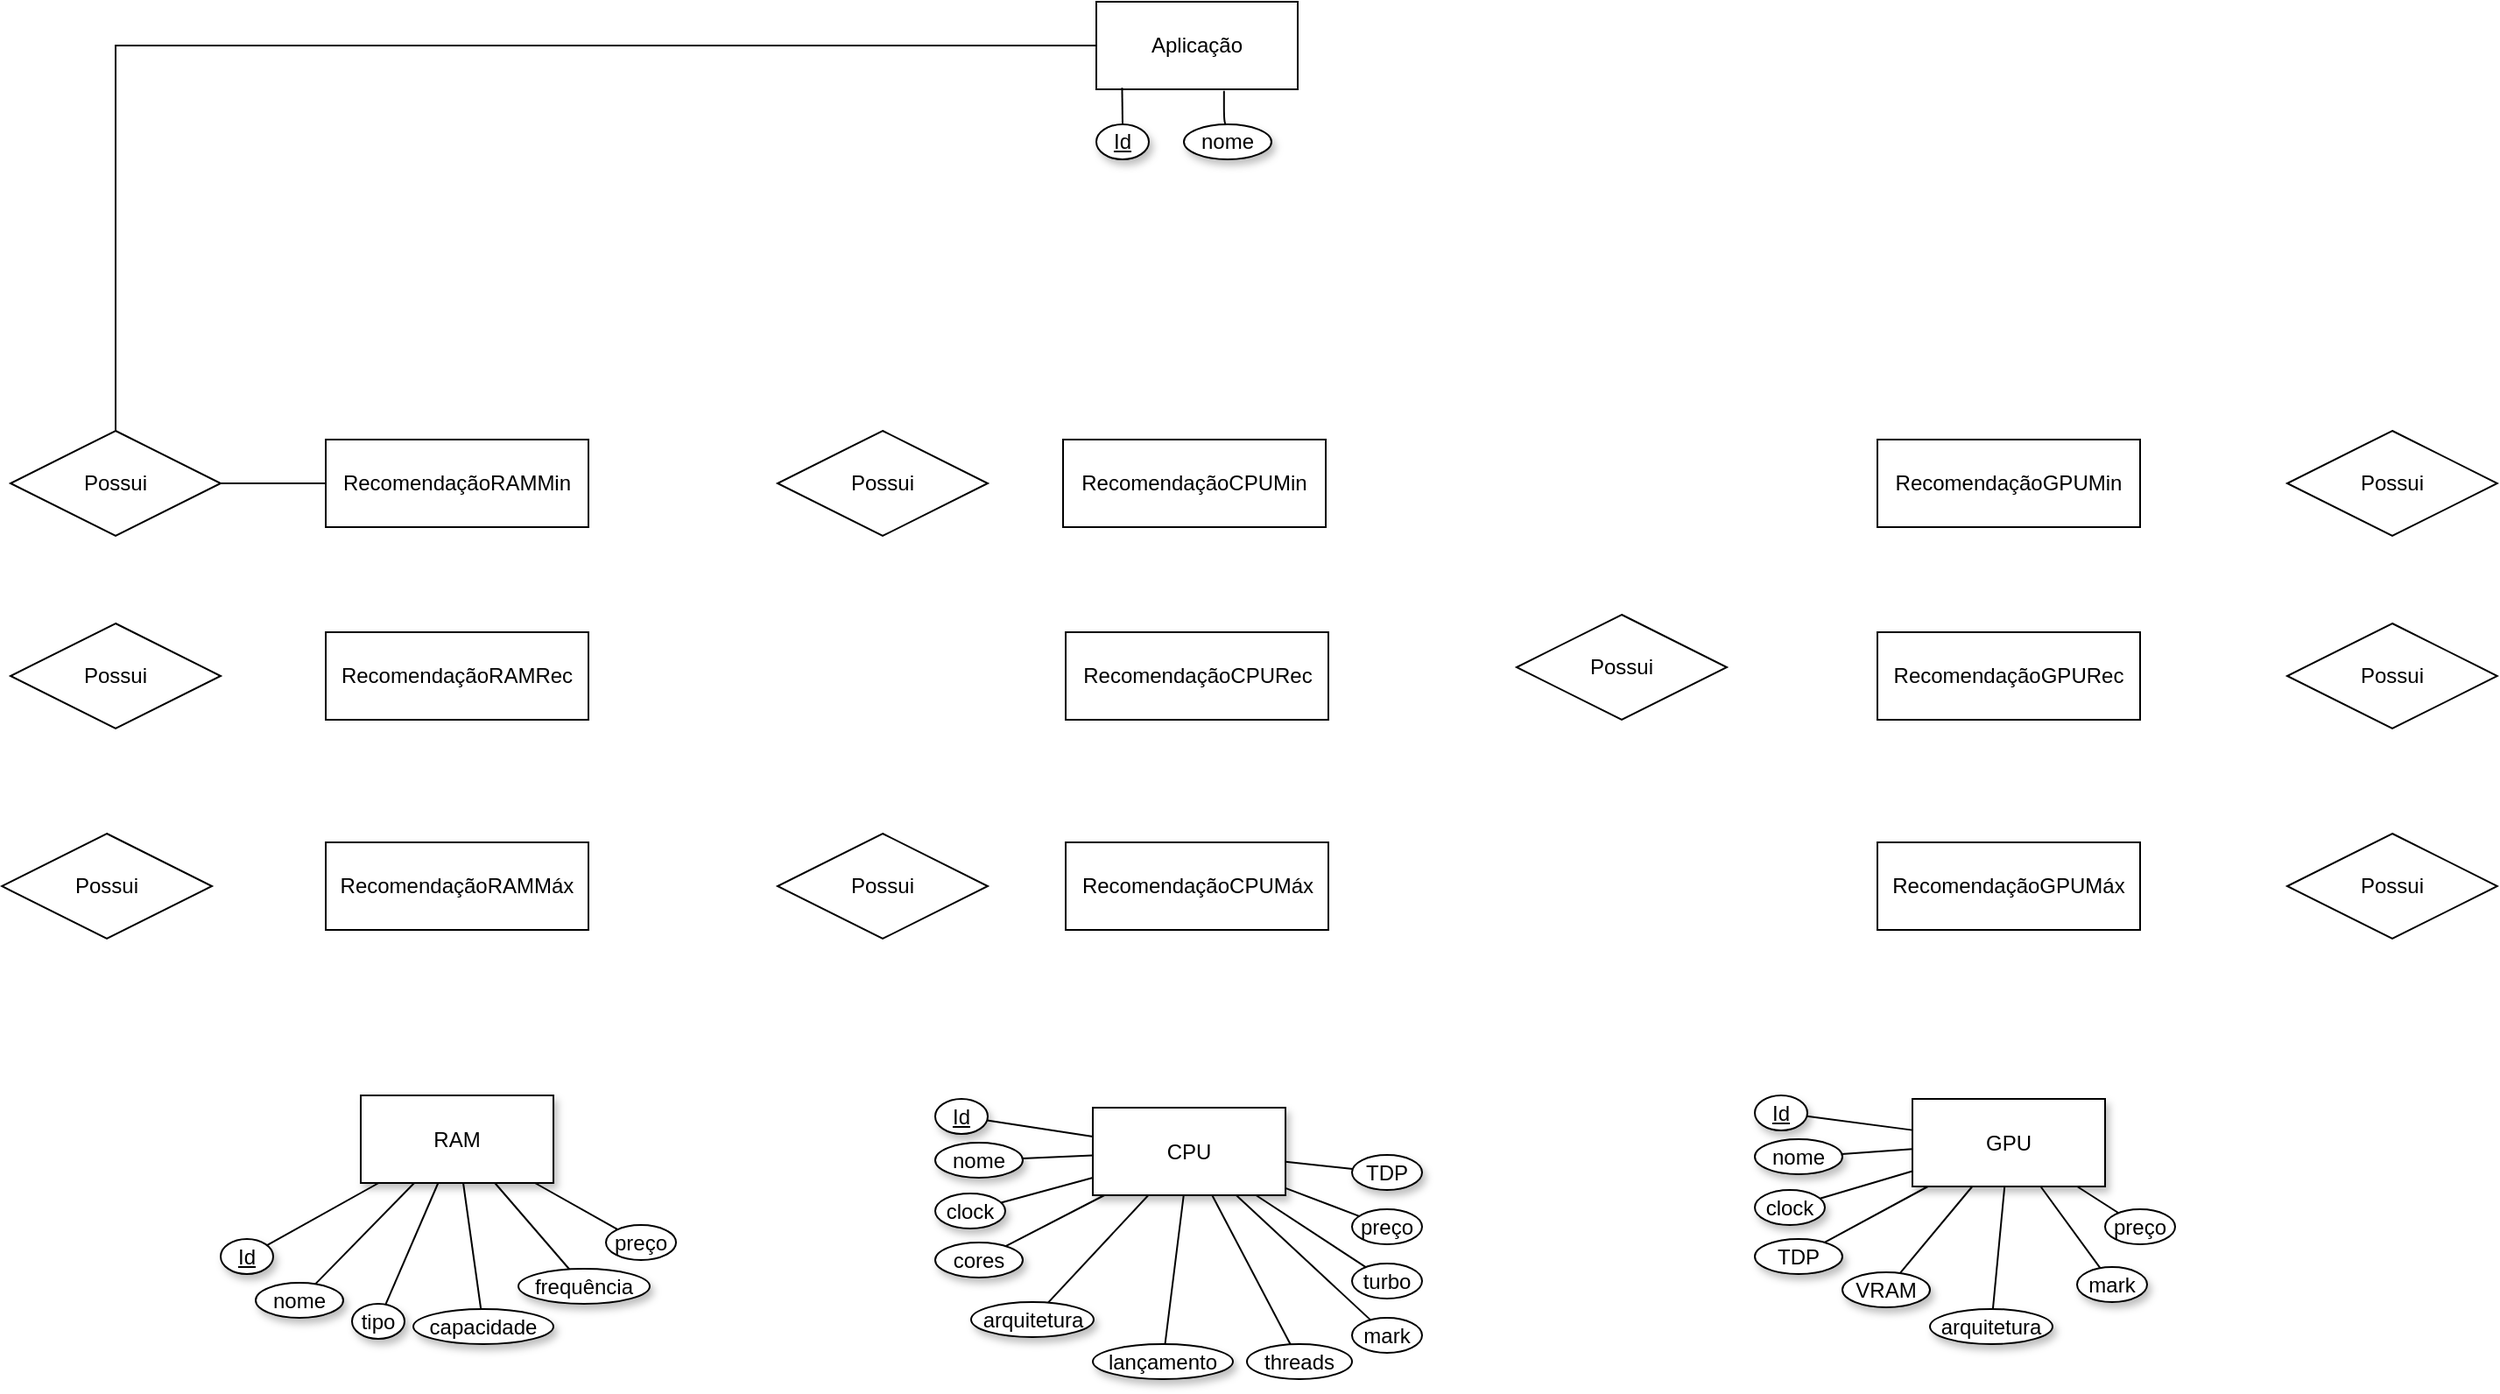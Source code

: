 <mxfile version="18.1.3" type="github">
  <diagram id="YQtO5Ex4R_F4Qzg8agzU" name="Page-1">
    <mxGraphModel dx="1824" dy="1096" grid="1" gridSize="10" guides="1" tooltips="1" connect="1" arrows="1" fold="1" page="1" pageScale="1" pageWidth="1600" pageHeight="900" math="0" shadow="0">
      <root>
        <mxCell id="0" />
        <mxCell id="1" parent="0" />
        <mxCell id="tERFguT32TLyUtuzeY03-4" value="CPU" style="whiteSpace=wrap;html=1;align=center;gradientColor=none;rounded=0;glass=0;sketch=0;shadow=1;" parent="1" vertex="1">
          <mxGeometry x="688" y="681.5" width="110" height="50" as="geometry" />
        </mxCell>
        <mxCell id="tERFguT32TLyUtuzeY03-8" value="nome" style="ellipse;whiteSpace=wrap;html=1;align=center;shadow=1;" parent="1" vertex="1">
          <mxGeometry x="598" y="701.5" width="50" height="20" as="geometry" />
        </mxCell>
        <mxCell id="tERFguT32TLyUtuzeY03-10" value="Id" style="ellipse;whiteSpace=wrap;html=1;align=center;fontStyle=4;shadow=1;" parent="1" vertex="1">
          <mxGeometry x="598" y="676.5" width="30" height="20" as="geometry" />
        </mxCell>
        <mxCell id="tERFguT32TLyUtuzeY03-12" value="clock" style="ellipse;whiteSpace=wrap;html=1;align=center;shadow=1;" parent="1" vertex="1">
          <mxGeometry x="598" y="730.5" width="40" height="20" as="geometry" />
        </mxCell>
        <mxCell id="tERFguT32TLyUtuzeY03-14" value="cores" style="ellipse;whiteSpace=wrap;html=1;align=center;shadow=1;" parent="1" vertex="1">
          <mxGeometry x="598" y="758.5" width="50" height="20" as="geometry" />
        </mxCell>
        <mxCell id="tERFguT32TLyUtuzeY03-16" value="arquitetura" style="ellipse;whiteSpace=wrap;html=1;align=center;shadow=1;" parent="1" vertex="1">
          <mxGeometry x="618.5" y="792.5" width="70" height="20" as="geometry" />
        </mxCell>
        <mxCell id="tERFguT32TLyUtuzeY03-18" value="lançamento" style="ellipse;whiteSpace=wrap;html=1;align=center;shadow=1;" parent="1" vertex="1">
          <mxGeometry x="688" y="816.5" width="80" height="20" as="geometry" />
        </mxCell>
        <mxCell id="tERFguT32TLyUtuzeY03-56" value="threads" style="ellipse;whiteSpace=wrap;html=1;align=center;" parent="1" vertex="1">
          <mxGeometry x="776" y="816.5" width="60" height="20" as="geometry" />
        </mxCell>
        <mxCell id="tERFguT32TLyUtuzeY03-59" value="turbo" style="ellipse;whiteSpace=wrap;html=1;align=center;" parent="1" vertex="1">
          <mxGeometry x="836" y="770.5" width="40" height="20" as="geometry" />
        </mxCell>
        <mxCell id="tERFguT32TLyUtuzeY03-60" value="mark" style="ellipse;whiteSpace=wrap;html=1;align=center;" parent="1" vertex="1">
          <mxGeometry x="836" y="801.5" width="40" height="20" as="geometry" />
        </mxCell>
        <mxCell id="tERFguT32TLyUtuzeY03-102" value="Aplicação" style="whiteSpace=wrap;html=1;align=center;rounded=0;shadow=0;glass=0;sketch=0;gradientColor=none;" parent="1" vertex="1">
          <mxGeometry x="690" y="50" width="115" height="50" as="geometry" />
        </mxCell>
        <mxCell id="lwpbDisR-xc3fSGDTDsN-49" style="edgeStyle=orthogonalEdgeStyle;rounded=1;orthogonalLoop=1;jettySize=auto;html=1;exitX=0.5;exitY=0;exitDx=0;exitDy=0;entryX=0.128;entryY=0.983;entryDx=0;entryDy=0;entryPerimeter=0;endArrow=none;endFill=0;" parent="1" source="tERFguT32TLyUtuzeY03-104" target="tERFguT32TLyUtuzeY03-102" edge="1">
          <mxGeometry relative="1" as="geometry" />
        </mxCell>
        <mxCell id="tERFguT32TLyUtuzeY03-104" value="Id" style="ellipse;whiteSpace=wrap;html=1;align=center;fontStyle=4;shadow=1;" parent="1" vertex="1">
          <mxGeometry x="690" y="120" width="30" height="20" as="geometry" />
        </mxCell>
        <mxCell id="lwpbDisR-xc3fSGDTDsN-50" style="edgeStyle=orthogonalEdgeStyle;rounded=1;orthogonalLoop=1;jettySize=auto;html=1;exitX=0.5;exitY=0;exitDx=0;exitDy=0;entryX=0.634;entryY=1.017;entryDx=0;entryDy=0;entryPerimeter=0;endArrow=none;endFill=0;" parent="1" source="tERFguT32TLyUtuzeY03-105" target="tERFguT32TLyUtuzeY03-102" edge="1">
          <mxGeometry relative="1" as="geometry" />
        </mxCell>
        <mxCell id="tERFguT32TLyUtuzeY03-105" value="nome" style="ellipse;whiteSpace=wrap;html=1;align=center;shadow=1;" parent="1" vertex="1">
          <mxGeometry x="740" y="120" width="50" height="20" as="geometry" />
        </mxCell>
        <mxCell id="lwpbDisR-xc3fSGDTDsN-1" value="GPU" style="whiteSpace=wrap;html=1;align=center;shadow=1;" parent="1" vertex="1">
          <mxGeometry x="1156" y="676.5" width="110" height="50" as="geometry" />
        </mxCell>
        <mxCell id="lwpbDisR-xc3fSGDTDsN-9" value="VRAM" style="ellipse;whiteSpace=wrap;html=1;align=center;shadow=1;" parent="1" vertex="1">
          <mxGeometry x="1116" y="775.5" width="50" height="20" as="geometry" />
        </mxCell>
        <mxCell id="lwpbDisR-xc3fSGDTDsN-11" value="arquitetura" style="ellipse;whiteSpace=wrap;html=1;align=center;shadow=1;" parent="1" vertex="1">
          <mxGeometry x="1166" y="796.5" width="70" height="20" as="geometry" />
        </mxCell>
        <mxCell id="lwpbDisR-xc3fSGDTDsN-13" value="mark" style="ellipse;whiteSpace=wrap;html=1;align=center;shadow=1;" parent="1" vertex="1">
          <mxGeometry x="1250" y="772.5" width="40" height="20" as="geometry" />
        </mxCell>
        <mxCell id="lwpbDisR-xc3fSGDTDsN-19" value="nome" style="ellipse;whiteSpace=wrap;html=1;align=center;shadow=1;" parent="1" vertex="1">
          <mxGeometry x="1066" y="699.5" width="50" height="20" as="geometry" />
        </mxCell>
        <mxCell id="lwpbDisR-xc3fSGDTDsN-21" value="Id" style="ellipse;whiteSpace=wrap;html=1;align=center;fontStyle=4;shadow=1;" parent="1" vertex="1">
          <mxGeometry x="1066" y="674.5" width="30" height="20" as="geometry" />
        </mxCell>
        <mxCell id="lwpbDisR-xc3fSGDTDsN-23" value="clock" style="ellipse;whiteSpace=wrap;html=1;align=center;shadow=1;" parent="1" vertex="1">
          <mxGeometry x="1066" y="728.5" width="40" height="20" as="geometry" />
        </mxCell>
        <mxCell id="lwpbDisR-xc3fSGDTDsN-25" value="TDP" style="ellipse;whiteSpace=wrap;html=1;align=center;shadow=1;" parent="1" vertex="1">
          <mxGeometry x="1066" y="756.5" width="50" height="20" as="geometry" />
        </mxCell>
        <mxCell id="lwpbDisR-xc3fSGDTDsN-60" value="preço" style="ellipse;whiteSpace=wrap;html=1;align=center;" parent="1" vertex="1">
          <mxGeometry x="836" y="739.5" width="40" height="20" as="geometry" />
        </mxCell>
        <mxCell id="lwpbDisR-xc3fSGDTDsN-63" value="preço" style="ellipse;whiteSpace=wrap;html=1;align=center;" parent="1" vertex="1">
          <mxGeometry x="1266" y="739.5" width="40" height="20" as="geometry" />
        </mxCell>
        <mxCell id="qaPfeTKIK64BJFO82gaC-2" value="RecomendaçãoCPUMin" style="whiteSpace=wrap;html=1;align=center;" vertex="1" parent="1">
          <mxGeometry x="671" y="300" width="150" height="50" as="geometry" />
        </mxCell>
        <mxCell id="qaPfeTKIK64BJFO82gaC-3" value="RecomendaçãoCPURec" style="whiteSpace=wrap;html=1;align=center;" vertex="1" parent="1">
          <mxGeometry x="672.5" y="410" width="150" height="50" as="geometry" />
        </mxCell>
        <mxCell id="qaPfeTKIK64BJFO82gaC-4" value="RecomendaçãoCPUMáx" style="whiteSpace=wrap;html=1;align=center;" vertex="1" parent="1">
          <mxGeometry x="672.5" y="530" width="150" height="50" as="geometry" />
        </mxCell>
        <mxCell id="qaPfeTKIK64BJFO82gaC-5" value="RecomendaçãoGPUMáx" style="whiteSpace=wrap;html=1;align=center;" vertex="1" parent="1">
          <mxGeometry x="1136" y="530" width="150" height="50" as="geometry" />
        </mxCell>
        <mxCell id="qaPfeTKIK64BJFO82gaC-6" value="RecomendaçãoGPURec" style="whiteSpace=wrap;html=1;align=center;" vertex="1" parent="1">
          <mxGeometry x="1136" y="410" width="150" height="50" as="geometry" />
        </mxCell>
        <mxCell id="qaPfeTKIK64BJFO82gaC-7" value="RecomendaçãoRAMMáx" style="whiteSpace=wrap;html=1;align=center;" vertex="1" parent="1">
          <mxGeometry x="250" y="530" width="150" height="50" as="geometry" />
        </mxCell>
        <mxCell id="qaPfeTKIK64BJFO82gaC-8" value="RecomendaçãoGPUMin" style="whiteSpace=wrap;html=1;align=center;" vertex="1" parent="1">
          <mxGeometry x="1136" y="300" width="150" height="50" as="geometry" />
        </mxCell>
        <mxCell id="qaPfeTKIK64BJFO82gaC-9" value="RecomendaçãoRAMRec" style="whiteSpace=wrap;html=1;align=center;" vertex="1" parent="1">
          <mxGeometry x="250" y="410" width="150" height="50" as="geometry" />
        </mxCell>
        <mxCell id="qaPfeTKIK64BJFO82gaC-10" value="RecomendaçãoRAMMin" style="whiteSpace=wrap;html=1;align=center;" vertex="1" parent="1">
          <mxGeometry x="250" y="300" width="150" height="50" as="geometry" />
        </mxCell>
        <mxCell id="qaPfeTKIK64BJFO82gaC-14" value="RAM" style="whiteSpace=wrap;html=1;align=center;gradientColor=none;rounded=0;glass=0;sketch=0;shadow=1;" vertex="1" parent="1">
          <mxGeometry x="270" y="674.5" width="110" height="50" as="geometry" />
        </mxCell>
        <mxCell id="qaPfeTKIK64BJFO82gaC-16" value="nome" style="ellipse;whiteSpace=wrap;html=1;align=center;shadow=1;" vertex="1" parent="1">
          <mxGeometry x="210" y="781.5" width="50" height="20" as="geometry" />
        </mxCell>
        <mxCell id="qaPfeTKIK64BJFO82gaC-18" value="Id" style="ellipse;whiteSpace=wrap;html=1;align=center;fontStyle=4;shadow=1;" vertex="1" parent="1">
          <mxGeometry x="190" y="756.5" width="30" height="20" as="geometry" />
        </mxCell>
        <mxCell id="qaPfeTKIK64BJFO82gaC-21" value="capacidade" style="ellipse;whiteSpace=wrap;html=1;align=center;shadow=1;" vertex="1" parent="1">
          <mxGeometry x="300" y="796.5" width="80" height="20" as="geometry" />
        </mxCell>
        <mxCell id="qaPfeTKIK64BJFO82gaC-23" value="tipo" style="ellipse;whiteSpace=wrap;html=1;align=center;shadow=1;" vertex="1" parent="1">
          <mxGeometry x="265" y="793.5" width="30" height="20" as="geometry" />
        </mxCell>
        <mxCell id="qaPfeTKIK64BJFO82gaC-24" value="frequência" style="ellipse;whiteSpace=wrap;html=1;align=center;shadow=1;" vertex="1" parent="1">
          <mxGeometry x="360" y="773.5" width="75" height="20" as="geometry" />
        </mxCell>
        <mxCell id="qaPfeTKIK64BJFO82gaC-25" value="" style="endArrow=none;html=1;rounded=0;" edge="1" parent="1" source="qaPfeTKIK64BJFO82gaC-18" target="qaPfeTKIK64BJFO82gaC-14">
          <mxGeometry relative="1" as="geometry">
            <mxPoint x="380" y="695" as="sourcePoint" />
            <mxPoint x="540" y="695" as="targetPoint" />
          </mxGeometry>
        </mxCell>
        <mxCell id="qaPfeTKIK64BJFO82gaC-26" value="" style="endArrow=none;html=1;rounded=0;" edge="1" parent="1" source="qaPfeTKIK64BJFO82gaC-16" target="qaPfeTKIK64BJFO82gaC-14">
          <mxGeometry relative="1" as="geometry">
            <mxPoint x="263.209" y="770.606" as="sourcePoint" />
            <mxPoint x="305.652" y="734.5" as="targetPoint" />
          </mxGeometry>
        </mxCell>
        <mxCell id="qaPfeTKIK64BJFO82gaC-27" value="" style="endArrow=none;html=1;rounded=0;" edge="1" parent="1" source="qaPfeTKIK64BJFO82gaC-14" target="qaPfeTKIK64BJFO82gaC-23">
          <mxGeometry relative="1" as="geometry">
            <mxPoint x="273.209" y="780.606" as="sourcePoint" />
            <mxPoint x="315.652" y="744.5" as="targetPoint" />
          </mxGeometry>
        </mxCell>
        <mxCell id="qaPfeTKIK64BJFO82gaC-28" value="" style="endArrow=none;html=1;rounded=0;" edge="1" parent="1" source="qaPfeTKIK64BJFO82gaC-14" target="qaPfeTKIK64BJFO82gaC-21">
          <mxGeometry relative="1" as="geometry">
            <mxPoint x="283.209" y="790.606" as="sourcePoint" />
            <mxPoint x="325.652" y="754.5" as="targetPoint" />
          </mxGeometry>
        </mxCell>
        <mxCell id="qaPfeTKIK64BJFO82gaC-29" value="" style="endArrow=none;html=1;rounded=0;" edge="1" parent="1" source="qaPfeTKIK64BJFO82gaC-14" target="qaPfeTKIK64BJFO82gaC-24">
          <mxGeometry relative="1" as="geometry">
            <mxPoint x="293.209" y="800.606" as="sourcePoint" />
            <mxPoint x="335.652" y="764.5" as="targetPoint" />
          </mxGeometry>
        </mxCell>
        <mxCell id="qaPfeTKIK64BJFO82gaC-31" value="" style="endArrow=none;html=1;rounded=0;" edge="1" parent="1" source="tERFguT32TLyUtuzeY03-4" target="tERFguT32TLyUtuzeY03-10">
          <mxGeometry relative="1" as="geometry">
            <mxPoint x="377.989" y="734.5" as="sourcePoint" />
            <mxPoint x="422.275" y="766.143" as="targetPoint" />
          </mxGeometry>
        </mxCell>
        <mxCell id="qaPfeTKIK64BJFO82gaC-32" value="" style="endArrow=none;html=1;rounded=0;" edge="1" parent="1" source="tERFguT32TLyUtuzeY03-4" target="tERFguT32TLyUtuzeY03-8">
          <mxGeometry relative="1" as="geometry">
            <mxPoint x="698" y="708.042" as="sourcePoint" />
            <mxPoint x="637.613" y="698.756" as="targetPoint" />
          </mxGeometry>
        </mxCell>
        <mxCell id="qaPfeTKIK64BJFO82gaC-33" value="" style="endArrow=none;html=1;rounded=0;" edge="1" parent="1" source="tERFguT32TLyUtuzeY03-4" target="tERFguT32TLyUtuzeY03-12">
          <mxGeometry relative="1" as="geometry">
            <mxPoint x="708" y="718.042" as="sourcePoint" />
            <mxPoint x="647.613" y="708.756" as="targetPoint" />
          </mxGeometry>
        </mxCell>
        <mxCell id="qaPfeTKIK64BJFO82gaC-34" value="" style="endArrow=none;html=1;rounded=0;" edge="1" parent="1" source="tERFguT32TLyUtuzeY03-4" target="tERFguT32TLyUtuzeY03-14">
          <mxGeometry relative="1" as="geometry">
            <mxPoint x="718" y="728.042" as="sourcePoint" />
            <mxPoint x="657.613" y="718.756" as="targetPoint" />
          </mxGeometry>
        </mxCell>
        <mxCell id="qaPfeTKIK64BJFO82gaC-36" value="" style="endArrow=none;html=1;rounded=0;" edge="1" parent="1" source="tERFguT32TLyUtuzeY03-4" target="tERFguT32TLyUtuzeY03-16">
          <mxGeometry relative="1" as="geometry">
            <mxPoint x="738" y="748.042" as="sourcePoint" />
            <mxPoint x="677.613" y="738.756" as="targetPoint" />
          </mxGeometry>
        </mxCell>
        <mxCell id="qaPfeTKIK64BJFO82gaC-38" value="" style="endArrow=none;html=1;rounded=0;" edge="1" parent="1" source="tERFguT32TLyUtuzeY03-4" target="tERFguT32TLyUtuzeY03-18">
          <mxGeometry relative="1" as="geometry">
            <mxPoint x="758" y="768.042" as="sourcePoint" />
            <mxPoint x="697.613" y="758.756" as="targetPoint" />
          </mxGeometry>
        </mxCell>
        <mxCell id="qaPfeTKIK64BJFO82gaC-39" value="" style="endArrow=none;html=1;rounded=0;fontStyle=1" edge="1" parent="1" source="tERFguT32TLyUtuzeY03-4" target="tERFguT32TLyUtuzeY03-56">
          <mxGeometry relative="1" as="geometry">
            <mxPoint x="768" y="778.042" as="sourcePoint" />
            <mxPoint x="707.613" y="768.756" as="targetPoint" />
          </mxGeometry>
        </mxCell>
        <mxCell id="qaPfeTKIK64BJFO82gaC-40" value="" style="endArrow=none;html=1;rounded=0;" edge="1" parent="1" source="tERFguT32TLyUtuzeY03-4" target="tERFguT32TLyUtuzeY03-60">
          <mxGeometry relative="1" as="geometry">
            <mxPoint x="778" y="788.042" as="sourcePoint" />
            <mxPoint x="717.613" y="778.756" as="targetPoint" />
          </mxGeometry>
        </mxCell>
        <mxCell id="qaPfeTKIK64BJFO82gaC-41" value="" style="endArrow=none;html=1;rounded=0;" edge="1" parent="1" source="tERFguT32TLyUtuzeY03-4" target="tERFguT32TLyUtuzeY03-59">
          <mxGeometry relative="1" as="geometry">
            <mxPoint x="788" y="798.042" as="sourcePoint" />
            <mxPoint x="727.613" y="788.756" as="targetPoint" />
          </mxGeometry>
        </mxCell>
        <mxCell id="qaPfeTKIK64BJFO82gaC-42" value="" style="endArrow=none;html=1;rounded=0;" edge="1" parent="1" source="tERFguT32TLyUtuzeY03-4" target="lwpbDisR-xc3fSGDTDsN-60">
          <mxGeometry relative="1" as="geometry">
            <mxPoint x="798" y="808.042" as="sourcePoint" />
            <mxPoint x="737.613" y="798.756" as="targetPoint" />
          </mxGeometry>
        </mxCell>
        <mxCell id="qaPfeTKIK64BJFO82gaC-43" value="TDP" style="ellipse;whiteSpace=wrap;html=1;align=center;shadow=1;" vertex="1" parent="1">
          <mxGeometry x="836" y="708.5" width="40" height="20" as="geometry" />
        </mxCell>
        <mxCell id="qaPfeTKIK64BJFO82gaC-44" value="" style="endArrow=none;html=1;rounded=0;" edge="1" parent="1" source="qaPfeTKIK64BJFO82gaC-43" target="tERFguT32TLyUtuzeY03-4">
          <mxGeometry relative="1" as="geometry">
            <mxPoint x="808" y="737.435" as="sourcePoint" />
            <mxPoint x="850.074" y="753.451" as="targetPoint" />
          </mxGeometry>
        </mxCell>
        <mxCell id="qaPfeTKIK64BJFO82gaC-45" value="" style="endArrow=none;html=1;rounded=0;" edge="1" parent="1" source="lwpbDisR-xc3fSGDTDsN-1" target="lwpbDisR-xc3fSGDTDsN-21">
          <mxGeometry relative="1" as="geometry">
            <mxPoint x="810" y="747.435" as="sourcePoint" />
            <mxPoint x="852.074" y="763.451" as="targetPoint" />
          </mxGeometry>
        </mxCell>
        <mxCell id="qaPfeTKIK64BJFO82gaC-46" value="" style="endArrow=none;html=1;rounded=0;" edge="1" parent="1" source="lwpbDisR-xc3fSGDTDsN-19" target="lwpbDisR-xc3fSGDTDsN-1">
          <mxGeometry relative="1" as="geometry">
            <mxPoint x="820" y="757.435" as="sourcePoint" />
            <mxPoint x="862.074" y="773.451" as="targetPoint" />
          </mxGeometry>
        </mxCell>
        <mxCell id="qaPfeTKIK64BJFO82gaC-47" value="" style="endArrow=none;html=1;rounded=0;" edge="1" parent="1" source="lwpbDisR-xc3fSGDTDsN-1" target="lwpbDisR-xc3fSGDTDsN-23">
          <mxGeometry relative="1" as="geometry">
            <mxPoint x="830" y="767.435" as="sourcePoint" />
            <mxPoint x="872.074" y="783.451" as="targetPoint" />
          </mxGeometry>
        </mxCell>
        <mxCell id="qaPfeTKIK64BJFO82gaC-48" value="" style="endArrow=none;html=1;rounded=0;" edge="1" parent="1" source="lwpbDisR-xc3fSGDTDsN-1" target="lwpbDisR-xc3fSGDTDsN-25">
          <mxGeometry relative="1" as="geometry">
            <mxPoint x="840" y="777.435" as="sourcePoint" />
            <mxPoint x="882.074" y="793.451" as="targetPoint" />
          </mxGeometry>
        </mxCell>
        <mxCell id="qaPfeTKIK64BJFO82gaC-49" value="" style="endArrow=none;html=1;rounded=0;" edge="1" parent="1" source="lwpbDisR-xc3fSGDTDsN-9" target="lwpbDisR-xc3fSGDTDsN-1">
          <mxGeometry relative="1" as="geometry">
            <mxPoint x="850" y="787.435" as="sourcePoint" />
            <mxPoint x="892.074" y="803.451" as="targetPoint" />
          </mxGeometry>
        </mxCell>
        <mxCell id="qaPfeTKIK64BJFO82gaC-50" value="" style="endArrow=none;html=1;rounded=0;" edge="1" parent="1" source="lwpbDisR-xc3fSGDTDsN-1" target="lwpbDisR-xc3fSGDTDsN-11">
          <mxGeometry relative="1" as="geometry">
            <mxPoint x="860" y="797.435" as="sourcePoint" />
            <mxPoint x="902.074" y="813.451" as="targetPoint" />
          </mxGeometry>
        </mxCell>
        <mxCell id="qaPfeTKIK64BJFO82gaC-51" value="" style="endArrow=none;html=1;rounded=0;" edge="1" parent="1" source="lwpbDisR-xc3fSGDTDsN-13" target="lwpbDisR-xc3fSGDTDsN-1">
          <mxGeometry relative="1" as="geometry">
            <mxPoint x="870" y="807.435" as="sourcePoint" />
            <mxPoint x="912.074" y="823.451" as="targetPoint" />
          </mxGeometry>
        </mxCell>
        <mxCell id="qaPfeTKIK64BJFO82gaC-53" value="" style="endArrow=none;html=1;rounded=0;" edge="1" parent="1" source="lwpbDisR-xc3fSGDTDsN-1" target="lwpbDisR-xc3fSGDTDsN-63">
          <mxGeometry relative="1" as="geometry">
            <mxPoint x="890" y="827.435" as="sourcePoint" />
            <mxPoint x="960" y="855" as="targetPoint" />
          </mxGeometry>
        </mxCell>
        <mxCell id="qaPfeTKIK64BJFO82gaC-54" value="preço" style="ellipse;whiteSpace=wrap;html=1;align=center;" vertex="1" parent="1">
          <mxGeometry x="410" y="748.5" width="40" height="20" as="geometry" />
        </mxCell>
        <mxCell id="qaPfeTKIK64BJFO82gaC-55" value="" style="endArrow=none;html=1;rounded=0;" edge="1" parent="1" source="qaPfeTKIK64BJFO82gaC-54" target="qaPfeTKIK64BJFO82gaC-14">
          <mxGeometry relative="1" as="geometry">
            <mxPoint x="430" y="785" as="sourcePoint" />
            <mxPoint x="590" y="785" as="targetPoint" />
          </mxGeometry>
        </mxCell>
        <mxCell id="qaPfeTKIK64BJFO82gaC-70" style="edgeStyle=orthogonalEdgeStyle;rounded=0;orthogonalLoop=1;jettySize=auto;html=1;exitX=0.5;exitY=0;exitDx=0;exitDy=0;entryX=0;entryY=0.5;entryDx=0;entryDy=0;endArrow=none;endFill=0;" edge="1" parent="1" source="qaPfeTKIK64BJFO82gaC-57" target="tERFguT32TLyUtuzeY03-102">
          <mxGeometry relative="1" as="geometry" />
        </mxCell>
        <mxCell id="qaPfeTKIK64BJFO82gaC-57" value="Possui" style="shape=rhombus;perimeter=rhombusPerimeter;whiteSpace=wrap;html=1;align=center;" vertex="1" parent="1">
          <mxGeometry x="70" y="295" width="120" height="60" as="geometry" />
        </mxCell>
        <mxCell id="qaPfeTKIK64BJFO82gaC-58" value="Possui" style="shape=rhombus;perimeter=rhombusPerimeter;whiteSpace=wrap;html=1;align=center;" vertex="1" parent="1">
          <mxGeometry x="70" y="405" width="120" height="60" as="geometry" />
        </mxCell>
        <mxCell id="qaPfeTKIK64BJFO82gaC-59" value="Possui" style="shape=rhombus;perimeter=rhombusPerimeter;whiteSpace=wrap;html=1;align=center;" vertex="1" parent="1">
          <mxGeometry x="65" y="525" width="120" height="60" as="geometry" />
        </mxCell>
        <mxCell id="qaPfeTKIK64BJFO82gaC-60" value="Possui" style="shape=rhombus;perimeter=rhombusPerimeter;whiteSpace=wrap;html=1;align=center;" vertex="1" parent="1">
          <mxGeometry x="508" y="295" width="120" height="60" as="geometry" />
        </mxCell>
        <mxCell id="qaPfeTKIK64BJFO82gaC-61" value="Possui" style="shape=rhombus;perimeter=rhombusPerimeter;whiteSpace=wrap;html=1;align=center;" vertex="1" parent="1">
          <mxGeometry x="1370" y="405" width="120" height="60" as="geometry" />
        </mxCell>
        <mxCell id="qaPfeTKIK64BJFO82gaC-62" value="Possui" style="shape=rhombus;perimeter=rhombusPerimeter;whiteSpace=wrap;html=1;align=center;" vertex="1" parent="1">
          <mxGeometry x="508" y="525" width="120" height="60" as="geometry" />
        </mxCell>
        <mxCell id="qaPfeTKIK64BJFO82gaC-63" value="Possui" style="shape=rhombus;perimeter=rhombusPerimeter;whiteSpace=wrap;html=1;align=center;" vertex="1" parent="1">
          <mxGeometry x="1370" y="295" width="120" height="60" as="geometry" />
        </mxCell>
        <mxCell id="qaPfeTKIK64BJFO82gaC-64" value="Possui" style="shape=rhombus;perimeter=rhombusPerimeter;whiteSpace=wrap;html=1;align=center;" vertex="1" parent="1">
          <mxGeometry x="930" y="400" width="120" height="60" as="geometry" />
        </mxCell>
        <mxCell id="qaPfeTKIK64BJFO82gaC-65" value="Possui" style="shape=rhombus;perimeter=rhombusPerimeter;whiteSpace=wrap;html=1;align=center;" vertex="1" parent="1">
          <mxGeometry x="1370" y="525" width="120" height="60" as="geometry" />
        </mxCell>
        <mxCell id="qaPfeTKIK64BJFO82gaC-67" value="" style="endArrow=none;html=1;rounded=0;" edge="1" parent="1" source="qaPfeTKIK64BJFO82gaC-57" target="qaPfeTKIK64BJFO82gaC-10">
          <mxGeometry relative="1" as="geometry">
            <mxPoint x="240" y="370" as="sourcePoint" />
            <mxPoint x="400" y="370" as="targetPoint" />
          </mxGeometry>
        </mxCell>
      </root>
    </mxGraphModel>
  </diagram>
</mxfile>

